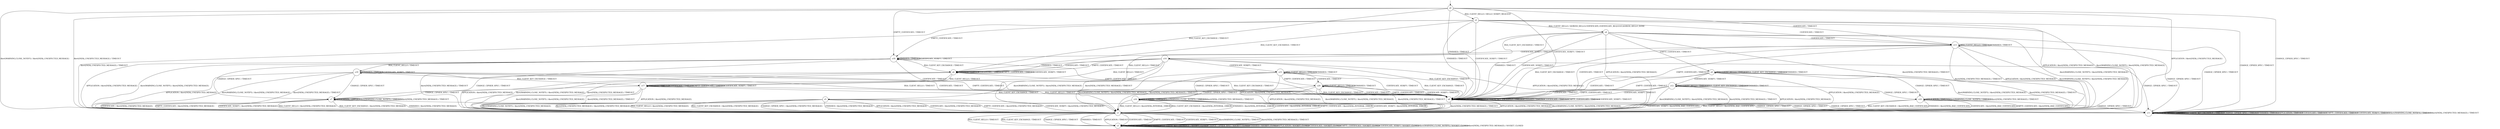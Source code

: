 digraph g {

	s0 [shape="circle" label="s0"];
	s1 [shape="circle" label="s1"];
	s2 [shape="circle" label="s2"];
	s3 [shape="circle" label="s3"];
	s4 [shape="circle" label="s4"];
	s5 [shape="circle" label="s5"];
	s6 [shape="circle" label="s6"];
	s7 [shape="circle" label="s7"];
	s8 [shape="circle" label="s8"];
	s9 [shape="circle" label="s9"];
	s10 [shape="circle" label="s10"];
	s11 [shape="circle" label="s11"];
	s12 [shape="circle" label="s12"];
	s13 [shape="circle" label="s13"];
	s14 [shape="circle" label="s14"];
	s15 [shape="circle" label="s15"];
	s16 [shape="circle" label="s16"];
	s17 [shape="circle" label="s17"];
	s18 [shape="circle" label="s18"];
	s19 [shape="circle" label="s19"];
	s20 [shape="circle" label="s20"];
	s0 -> s2 [label="RSA_CLIENT_HELLO / HELLO_VERIFY_REQUEST"];
	s0 -> s6 [label="RSA_CLIENT_KEY_EXCHANGE / TIMEOUT"];
	s0 -> s11 [label="CHANGE_CIPHER_SPEC / TIMEOUT"];
	s0 -> s8 [label="FINISHED / TIMEOUT"];
	s0 -> s1 [label="APPLICATION / Alert(FATAL,UNEXPECTED_MESSAGE)"];
	s0 -> s13 [label="CERTIFICATE / TIMEOUT"];
	s0 -> s18 [label="EMPTY_CERTIFICATE / TIMEOUT"];
	s0 -> s8 [label="CERTIFICATE_VERIFY / TIMEOUT"];
	s0 -> s1 [label="Alert(WARNING,CLOSE_NOTIFY) / Alert(FATAL,UNEXPECTED_MESSAGE)"];
	s0 -> s1 [label="Alert(FATAL,UNEXPECTED_MESSAGE) / TIMEOUT"];
	s1 -> s3 [label="RSA_CLIENT_HELLO / TIMEOUT"];
	s1 -> s3 [label="RSA_CLIENT_KEY_EXCHANGE / TIMEOUT"];
	s1 -> s3 [label="CHANGE_CIPHER_SPEC / TIMEOUT"];
	s1 -> s3 [label="FINISHED / TIMEOUT"];
	s1 -> s3 [label="APPLICATION / TIMEOUT"];
	s1 -> s3 [label="CERTIFICATE / TIMEOUT"];
	s1 -> s3 [label="EMPTY_CERTIFICATE / TIMEOUT"];
	s1 -> s3 [label="CERTIFICATE_VERIFY / TIMEOUT"];
	s1 -> s3 [label="Alert(WARNING,CLOSE_NOTIFY) / TIMEOUT"];
	s1 -> s3 [label="Alert(FATAL,UNEXPECTED_MESSAGE) / TIMEOUT"];
	s2 -> s4 [label="RSA_CLIENT_HELLO / SERVER_HELLO,CERTIFICATE,CERTIFICATE_REQUEST,SERVER_HELLO_DONE"];
	s2 -> s6 [label="RSA_CLIENT_KEY_EXCHANGE / TIMEOUT"];
	s2 -> s11 [label="CHANGE_CIPHER_SPEC / TIMEOUT"];
	s2 -> s8 [label="FINISHED / TIMEOUT"];
	s2 -> s1 [label="APPLICATION / Alert(FATAL,UNEXPECTED_MESSAGE)"];
	s2 -> s13 [label="CERTIFICATE / TIMEOUT"];
	s2 -> s18 [label="EMPTY_CERTIFICATE / TIMEOUT"];
	s2 -> s8 [label="CERTIFICATE_VERIFY / TIMEOUT"];
	s2 -> s1 [label="Alert(WARNING,CLOSE_NOTIFY) / Alert(FATAL,UNEXPECTED_MESSAGE)"];
	s2 -> s1 [label="Alert(FATAL,UNEXPECTED_MESSAGE) / TIMEOUT"];
	s3 -> s3 [label="RSA_CLIENT_HELLO / SOCKET_CLOSED"];
	s3 -> s3 [label="RSA_CLIENT_KEY_EXCHANGE / SOCKET_CLOSED"];
	s3 -> s3 [label="CHANGE_CIPHER_SPEC / SOCKET_CLOSED"];
	s3 -> s3 [label="FINISHED / SOCKET_CLOSED"];
	s3 -> s3 [label="APPLICATION / SOCKET_CLOSED"];
	s3 -> s3 [label="CERTIFICATE / SOCKET_CLOSED"];
	s3 -> s3 [label="EMPTY_CERTIFICATE / SOCKET_CLOSED"];
	s3 -> s3 [label="CERTIFICATE_VERIFY / SOCKET_CLOSED"];
	s3 -> s3 [label="Alert(WARNING,CLOSE_NOTIFY) / SOCKET_CLOSED"];
	s3 -> s3 [label="Alert(FATAL,UNEXPECTED_MESSAGE) / SOCKET_CLOSED"];
	s4 -> s5 [label="RSA_CLIENT_HELLO / TIMEOUT"];
	s4 -> s14 [label="RSA_CLIENT_KEY_EXCHANGE / TIMEOUT"];
	s4 -> s11 [label="CHANGE_CIPHER_SPEC / TIMEOUT"];
	s4 -> s8 [label="FINISHED / TIMEOUT"];
	s4 -> s1 [label="APPLICATION / Alert(FATAL,UNEXPECTED_MESSAGE)"];
	s4 -> s13 [label="CERTIFICATE / TIMEOUT"];
	s4 -> s9 [label="EMPTY_CERTIFICATE / TIMEOUT"];
	s4 -> s8 [label="CERTIFICATE_VERIFY / TIMEOUT"];
	s4 -> s1 [label="Alert(WARNING,CLOSE_NOTIFY) / Alert(FATAL,UNEXPECTED_MESSAGE)"];
	s4 -> s1 [label="Alert(FATAL,UNEXPECTED_MESSAGE) / TIMEOUT"];
	s5 -> s1 [label="RSA_CLIENT_HELLO / Alert(FATAL,UNEXPECTED_MESSAGE)"];
	s5 -> s1 [label="RSA_CLIENT_KEY_EXCHANGE / Alert(FATAL,UNEXPECTED_MESSAGE)"];
	s5 -> s1 [label="CHANGE_CIPHER_SPEC / Alert(FATAL,UNEXPECTED_MESSAGE)"];
	s5 -> s1 [label="FINISHED / Alert(FATAL,UNEXPECTED_MESSAGE)"];
	s5 -> s1 [label="APPLICATION / Alert(FATAL,UNEXPECTED_MESSAGE)"];
	s5 -> s1 [label="CERTIFICATE / Alert(FATAL,UNEXPECTED_MESSAGE)"];
	s5 -> s1 [label="EMPTY_CERTIFICATE / Alert(FATAL,UNEXPECTED_MESSAGE)"];
	s5 -> s1 [label="CERTIFICATE_VERIFY / Alert(FATAL,UNEXPECTED_MESSAGE)"];
	s5 -> s1 [label="Alert(WARNING,CLOSE_NOTIFY) / Alert(FATAL,UNEXPECTED_MESSAGE)"];
	s5 -> s1 [label="Alert(FATAL,UNEXPECTED_MESSAGE) / Alert(FATAL,UNEXPECTED_MESSAGE)"];
	s6 -> s17 [label="RSA_CLIENT_HELLO / TIMEOUT"];
	s6 -> s8 [label="RSA_CLIENT_KEY_EXCHANGE / TIMEOUT"];
	s6 -> s7 [label="CHANGE_CIPHER_SPEC / TIMEOUT"];
	s6 -> s6 [label="FINISHED / TIMEOUT"];
	s6 -> s1 [label="APPLICATION / Alert(FATAL,UNEXPECTED_MESSAGE)"];
	s6 -> s6 [label="CERTIFICATE / TIMEOUT"];
	s6 -> s6 [label="EMPTY_CERTIFICATE / TIMEOUT"];
	s6 -> s6 [label="CERTIFICATE_VERIFY / TIMEOUT"];
	s6 -> s1 [label="Alert(WARNING,CLOSE_NOTIFY) / Alert(FATAL,UNEXPECTED_MESSAGE)"];
	s6 -> s1 [label="Alert(FATAL,UNEXPECTED_MESSAGE) / TIMEOUT"];
	s7 -> s1 [label="RSA_CLIENT_HELLO / Alert(FATAL,UNEXPECTED_MESSAGE)"];
	s7 -> s1 [label="RSA_CLIENT_KEY_EXCHANGE / Alert(FATAL,UNEXPECTED_MESSAGE)"];
	s7 -> s11 [label="CHANGE_CIPHER_SPEC / TIMEOUT"];
	s7 -> s1 [label="FINISHED / Alert(FATAL,UNEXPECTED_MESSAGE)"];
	s7 -> s7 [label="APPLICATION / TIMEOUT"];
	s7 -> s1 [label="CERTIFICATE / Alert(FATAL,UNEXPECTED_MESSAGE)"];
	s7 -> s1 [label="EMPTY_CERTIFICATE / Alert(FATAL,UNEXPECTED_MESSAGE)"];
	s7 -> s1 [label="CERTIFICATE_VERIFY / Alert(FATAL,UNEXPECTED_MESSAGE)"];
	s7 -> s7 [label="Alert(WARNING,CLOSE_NOTIFY) / TIMEOUT"];
	s7 -> s7 [label="Alert(FATAL,UNEXPECTED_MESSAGE) / TIMEOUT"];
	s8 -> s8 [label="RSA_CLIENT_HELLO / TIMEOUT"];
	s8 -> s8 [label="RSA_CLIENT_KEY_EXCHANGE / TIMEOUT"];
	s8 -> s11 [label="CHANGE_CIPHER_SPEC / TIMEOUT"];
	s8 -> s8 [label="FINISHED / TIMEOUT"];
	s8 -> s1 [label="APPLICATION / Alert(FATAL,UNEXPECTED_MESSAGE)"];
	s8 -> s8 [label="CERTIFICATE / TIMEOUT"];
	s8 -> s8 [label="EMPTY_CERTIFICATE / TIMEOUT"];
	s8 -> s8 [label="CERTIFICATE_VERIFY / TIMEOUT"];
	s8 -> s1 [label="Alert(WARNING,CLOSE_NOTIFY) / Alert(FATAL,UNEXPECTED_MESSAGE)"];
	s8 -> s1 [label="Alert(FATAL,UNEXPECTED_MESSAGE) / TIMEOUT"];
	s9 -> s9 [label="RSA_CLIENT_HELLO / TIMEOUT"];
	s9 -> s9 [label="RSA_CLIENT_KEY_EXCHANGE / TIMEOUT"];
	s9 -> s10 [label="CHANGE_CIPHER_SPEC / TIMEOUT"];
	s9 -> s9 [label="FINISHED / TIMEOUT"];
	s9 -> s1 [label="APPLICATION / Alert(FATAL,UNEXPECTED_MESSAGE)"];
	s9 -> s8 [label="CERTIFICATE / TIMEOUT"];
	s9 -> s8 [label="EMPTY_CERTIFICATE / TIMEOUT"];
	s9 -> s12 [label="CERTIFICATE_VERIFY / TIMEOUT"];
	s9 -> s1 [label="Alert(WARNING,CLOSE_NOTIFY) / Alert(FATAL,UNEXPECTED_MESSAGE)"];
	s9 -> s1 [label="Alert(FATAL,UNEXPECTED_MESSAGE) / TIMEOUT"];
	s10 -> s1 [label="RSA_CLIENT_HELLO / Alert(FATAL,BAD_CERTIFICATE)"];
	s10 -> s1 [label="RSA_CLIENT_KEY_EXCHANGE / Alert(FATAL,BAD_CERTIFICATE)"];
	s10 -> s11 [label="CHANGE_CIPHER_SPEC / TIMEOUT"];
	s10 -> s1 [label="FINISHED / Alert(FATAL,BAD_CERTIFICATE)"];
	s10 -> s10 [label="APPLICATION / TIMEOUT"];
	s10 -> s1 [label="CERTIFICATE / Alert(FATAL,BAD_CERTIFICATE)"];
	s10 -> s1 [label="EMPTY_CERTIFICATE / Alert(FATAL,BAD_CERTIFICATE)"];
	s10 -> s1 [label="CERTIFICATE_VERIFY / Alert(FATAL,BAD_CERTIFICATE)"];
	s10 -> s10 [label="Alert(WARNING,CLOSE_NOTIFY) / TIMEOUT"];
	s10 -> s10 [label="Alert(FATAL,UNEXPECTED_MESSAGE) / TIMEOUT"];
	s11 -> s11 [label="RSA_CLIENT_HELLO / TIMEOUT"];
	s11 -> s11 [label="RSA_CLIENT_KEY_EXCHANGE / TIMEOUT"];
	s11 -> s11 [label="CHANGE_CIPHER_SPEC / TIMEOUT"];
	s11 -> s11 [label="FINISHED / TIMEOUT"];
	s11 -> s11 [label="APPLICATION / TIMEOUT"];
	s11 -> s11 [label="CERTIFICATE / TIMEOUT"];
	s11 -> s11 [label="EMPTY_CERTIFICATE / TIMEOUT"];
	s11 -> s11 [label="CERTIFICATE_VERIFY / TIMEOUT"];
	s11 -> s11 [label="Alert(WARNING,CLOSE_NOTIFY) / TIMEOUT"];
	s11 -> s11 [label="Alert(FATAL,UNEXPECTED_MESSAGE) / TIMEOUT"];
	s12 -> s12 [label="RSA_CLIENT_HELLO / TIMEOUT"];
	s12 -> s12 [label="RSA_CLIENT_KEY_EXCHANGE / TIMEOUT"];
	s12 -> s10 [label="CHANGE_CIPHER_SPEC / TIMEOUT"];
	s12 -> s12 [label="FINISHED / TIMEOUT"];
	s12 -> s1 [label="APPLICATION / Alert(FATAL,UNEXPECTED_MESSAGE)"];
	s12 -> s8 [label="CERTIFICATE / TIMEOUT"];
	s12 -> s8 [label="EMPTY_CERTIFICATE / TIMEOUT"];
	s12 -> s8 [label="CERTIFICATE_VERIFY / TIMEOUT"];
	s12 -> s1 [label="Alert(WARNING,CLOSE_NOTIFY) / Alert(FATAL,UNEXPECTED_MESSAGE)"];
	s12 -> s1 [label="Alert(FATAL,UNEXPECTED_MESSAGE) / TIMEOUT"];
	s13 -> s13 [label="RSA_CLIENT_HELLO / TIMEOUT"];
	s13 -> s8 [label="RSA_CLIENT_KEY_EXCHANGE / TIMEOUT"];
	s13 -> s11 [label="CHANGE_CIPHER_SPEC / TIMEOUT"];
	s13 -> s13 [label="FINISHED / TIMEOUT"];
	s13 -> s1 [label="APPLICATION / Alert(FATAL,UNEXPECTED_MESSAGE)"];
	s13 -> s8 [label="CERTIFICATE / TIMEOUT"];
	s13 -> s8 [label="EMPTY_CERTIFICATE / TIMEOUT"];
	s13 -> s18 [label="CERTIFICATE_VERIFY / TIMEOUT"];
	s13 -> s1 [label="Alert(WARNING,CLOSE_NOTIFY) / Alert(FATAL,UNEXPECTED_MESSAGE)"];
	s13 -> s1 [label="Alert(FATAL,UNEXPECTED_MESSAGE) / TIMEOUT"];
	s14 -> s17 [label="RSA_CLIENT_HELLO / TIMEOUT"];
	s14 -> s8 [label="RSA_CLIENT_KEY_EXCHANGE / TIMEOUT"];
	s14 -> s11 [label="CHANGE_CIPHER_SPEC / TIMEOUT"];
	s14 -> s6 [label="FINISHED / TIMEOUT"];
	s14 -> s1 [label="APPLICATION / Alert(FATAL,UNEXPECTED_MESSAGE)"];
	s14 -> s6 [label="CERTIFICATE / TIMEOUT"];
	s14 -> s6 [label="EMPTY_CERTIFICATE / TIMEOUT"];
	s14 -> s15 [label="CERTIFICATE_VERIFY / TIMEOUT"];
	s14 -> s1 [label="Alert(WARNING,CLOSE_NOTIFY) / Alert(FATAL,UNEXPECTED_MESSAGE)"];
	s14 -> s1 [label="Alert(FATAL,UNEXPECTED_MESSAGE) / TIMEOUT"];
	s15 -> s15 [label="RSA_CLIENT_HELLO / TIMEOUT"];
	s15 -> s8 [label="RSA_CLIENT_KEY_EXCHANGE / TIMEOUT"];
	s15 -> s16 [label="CHANGE_CIPHER_SPEC / TIMEOUT"];
	s15 -> s15 [label="FINISHED / TIMEOUT"];
	s15 -> s1 [label="APPLICATION / Alert(FATAL,UNEXPECTED_MESSAGE)"];
	s15 -> s20 [label="CERTIFICATE / TIMEOUT"];
	s15 -> s20 [label="EMPTY_CERTIFICATE / TIMEOUT"];
	s15 -> s8 [label="CERTIFICATE_VERIFY / TIMEOUT"];
	s15 -> s1 [label="Alert(WARNING,CLOSE_NOTIFY) / Alert(FATAL,UNEXPECTED_MESSAGE)"];
	s15 -> s1 [label="Alert(FATAL,UNEXPECTED_MESSAGE) / TIMEOUT"];
	s16 -> s1 [label="RSA_CLIENT_HELLO / Alert(FATAL,INTERNAL_ERROR)"];
	s16 -> s1 [label="RSA_CLIENT_KEY_EXCHANGE / Alert(FATAL,INTERNAL_ERROR)"];
	s16 -> s11 [label="CHANGE_CIPHER_SPEC / TIMEOUT"];
	s16 -> s1 [label="FINISHED / Alert(FATAL,INTERNAL_ERROR)"];
	s16 -> s16 [label="APPLICATION / TIMEOUT"];
	s16 -> s1 [label="CERTIFICATE / Alert(FATAL,INTERNAL_ERROR)"];
	s16 -> s1 [label="EMPTY_CERTIFICATE / Alert(FATAL,INTERNAL_ERROR)"];
	s16 -> s1 [label="CERTIFICATE_VERIFY / Alert(FATAL,INTERNAL_ERROR)"];
	s16 -> s16 [label="Alert(WARNING,CLOSE_NOTIFY) / TIMEOUT"];
	s16 -> s16 [label="Alert(FATAL,UNEXPECTED_MESSAGE) / TIMEOUT"];
	s17 -> s8 [label="RSA_CLIENT_HELLO / TIMEOUT"];
	s17 -> s8 [label="RSA_CLIENT_KEY_EXCHANGE / TIMEOUT"];
	s17 -> s7 [label="CHANGE_CIPHER_SPEC / TIMEOUT"];
	s17 -> s17 [label="FINISHED / TIMEOUT"];
	s17 -> s1 [label="APPLICATION / Alert(FATAL,UNEXPECTED_MESSAGE)"];
	s17 -> s17 [label="CERTIFICATE / TIMEOUT"];
	s17 -> s17 [label="EMPTY_CERTIFICATE / TIMEOUT"];
	s17 -> s17 [label="CERTIFICATE_VERIFY / TIMEOUT"];
	s17 -> s1 [label="Alert(WARNING,CLOSE_NOTIFY) / Alert(FATAL,UNEXPECTED_MESSAGE)"];
	s17 -> s1 [label="Alert(FATAL,UNEXPECTED_MESSAGE) / TIMEOUT"];
	s18 -> s19 [label="RSA_CLIENT_HELLO / TIMEOUT"];
	s18 -> s6 [label="RSA_CLIENT_KEY_EXCHANGE / TIMEOUT"];
	s18 -> s7 [label="CHANGE_CIPHER_SPEC / TIMEOUT"];
	s18 -> s18 [label="FINISHED / TIMEOUT"];
	s18 -> s1 [label="APPLICATION / Alert(FATAL,UNEXPECTED_MESSAGE)"];
	s18 -> s8 [label="CERTIFICATE / TIMEOUT"];
	s18 -> s8 [label="EMPTY_CERTIFICATE / TIMEOUT"];
	s18 -> s18 [label="CERTIFICATE_VERIFY / TIMEOUT"];
	s18 -> s1 [label="Alert(WARNING,CLOSE_NOTIFY) / Alert(FATAL,UNEXPECTED_MESSAGE)"];
	s18 -> s1 [label="Alert(FATAL,UNEXPECTED_MESSAGE) / TIMEOUT"];
	s19 -> s8 [label="RSA_CLIENT_HELLO / TIMEOUT"];
	s19 -> s17 [label="RSA_CLIENT_KEY_EXCHANGE / TIMEOUT"];
	s19 -> s7 [label="CHANGE_CIPHER_SPEC / TIMEOUT"];
	s19 -> s19 [label="FINISHED / TIMEOUT"];
	s19 -> s1 [label="APPLICATION / Alert(FATAL,UNEXPECTED_MESSAGE)"];
	s19 -> s8 [label="CERTIFICATE / TIMEOUT"];
	s19 -> s8 [label="EMPTY_CERTIFICATE / TIMEOUT"];
	s19 -> s19 [label="CERTIFICATE_VERIFY / TIMEOUT"];
	s19 -> s1 [label="Alert(WARNING,CLOSE_NOTIFY) / Alert(FATAL,UNEXPECTED_MESSAGE)"];
	s19 -> s1 [label="Alert(FATAL,UNEXPECTED_MESSAGE) / TIMEOUT"];
	s20 -> s20 [label="RSA_CLIENT_HELLO / TIMEOUT"];
	s20 -> s8 [label="RSA_CLIENT_KEY_EXCHANGE / TIMEOUT"];
	s20 -> s16 [label="CHANGE_CIPHER_SPEC / TIMEOUT"];
	s20 -> s20 [label="FINISHED / TIMEOUT"];
	s20 -> s1 [label="APPLICATION / Alert(FATAL,UNEXPECTED_MESSAGE)"];
	s20 -> s8 [label="CERTIFICATE / TIMEOUT"];
	s20 -> s8 [label="EMPTY_CERTIFICATE / TIMEOUT"];
	s20 -> s8 [label="CERTIFICATE_VERIFY / TIMEOUT"];
	s20 -> s1 [label="Alert(WARNING,CLOSE_NOTIFY) / Alert(FATAL,UNEXPECTED_MESSAGE)"];
	s20 -> s1 [label="Alert(FATAL,UNEXPECTED_MESSAGE) / TIMEOUT"];

__start0 [label="" shape="none" width="0" height="0"];
__start0 -> s0;

}
